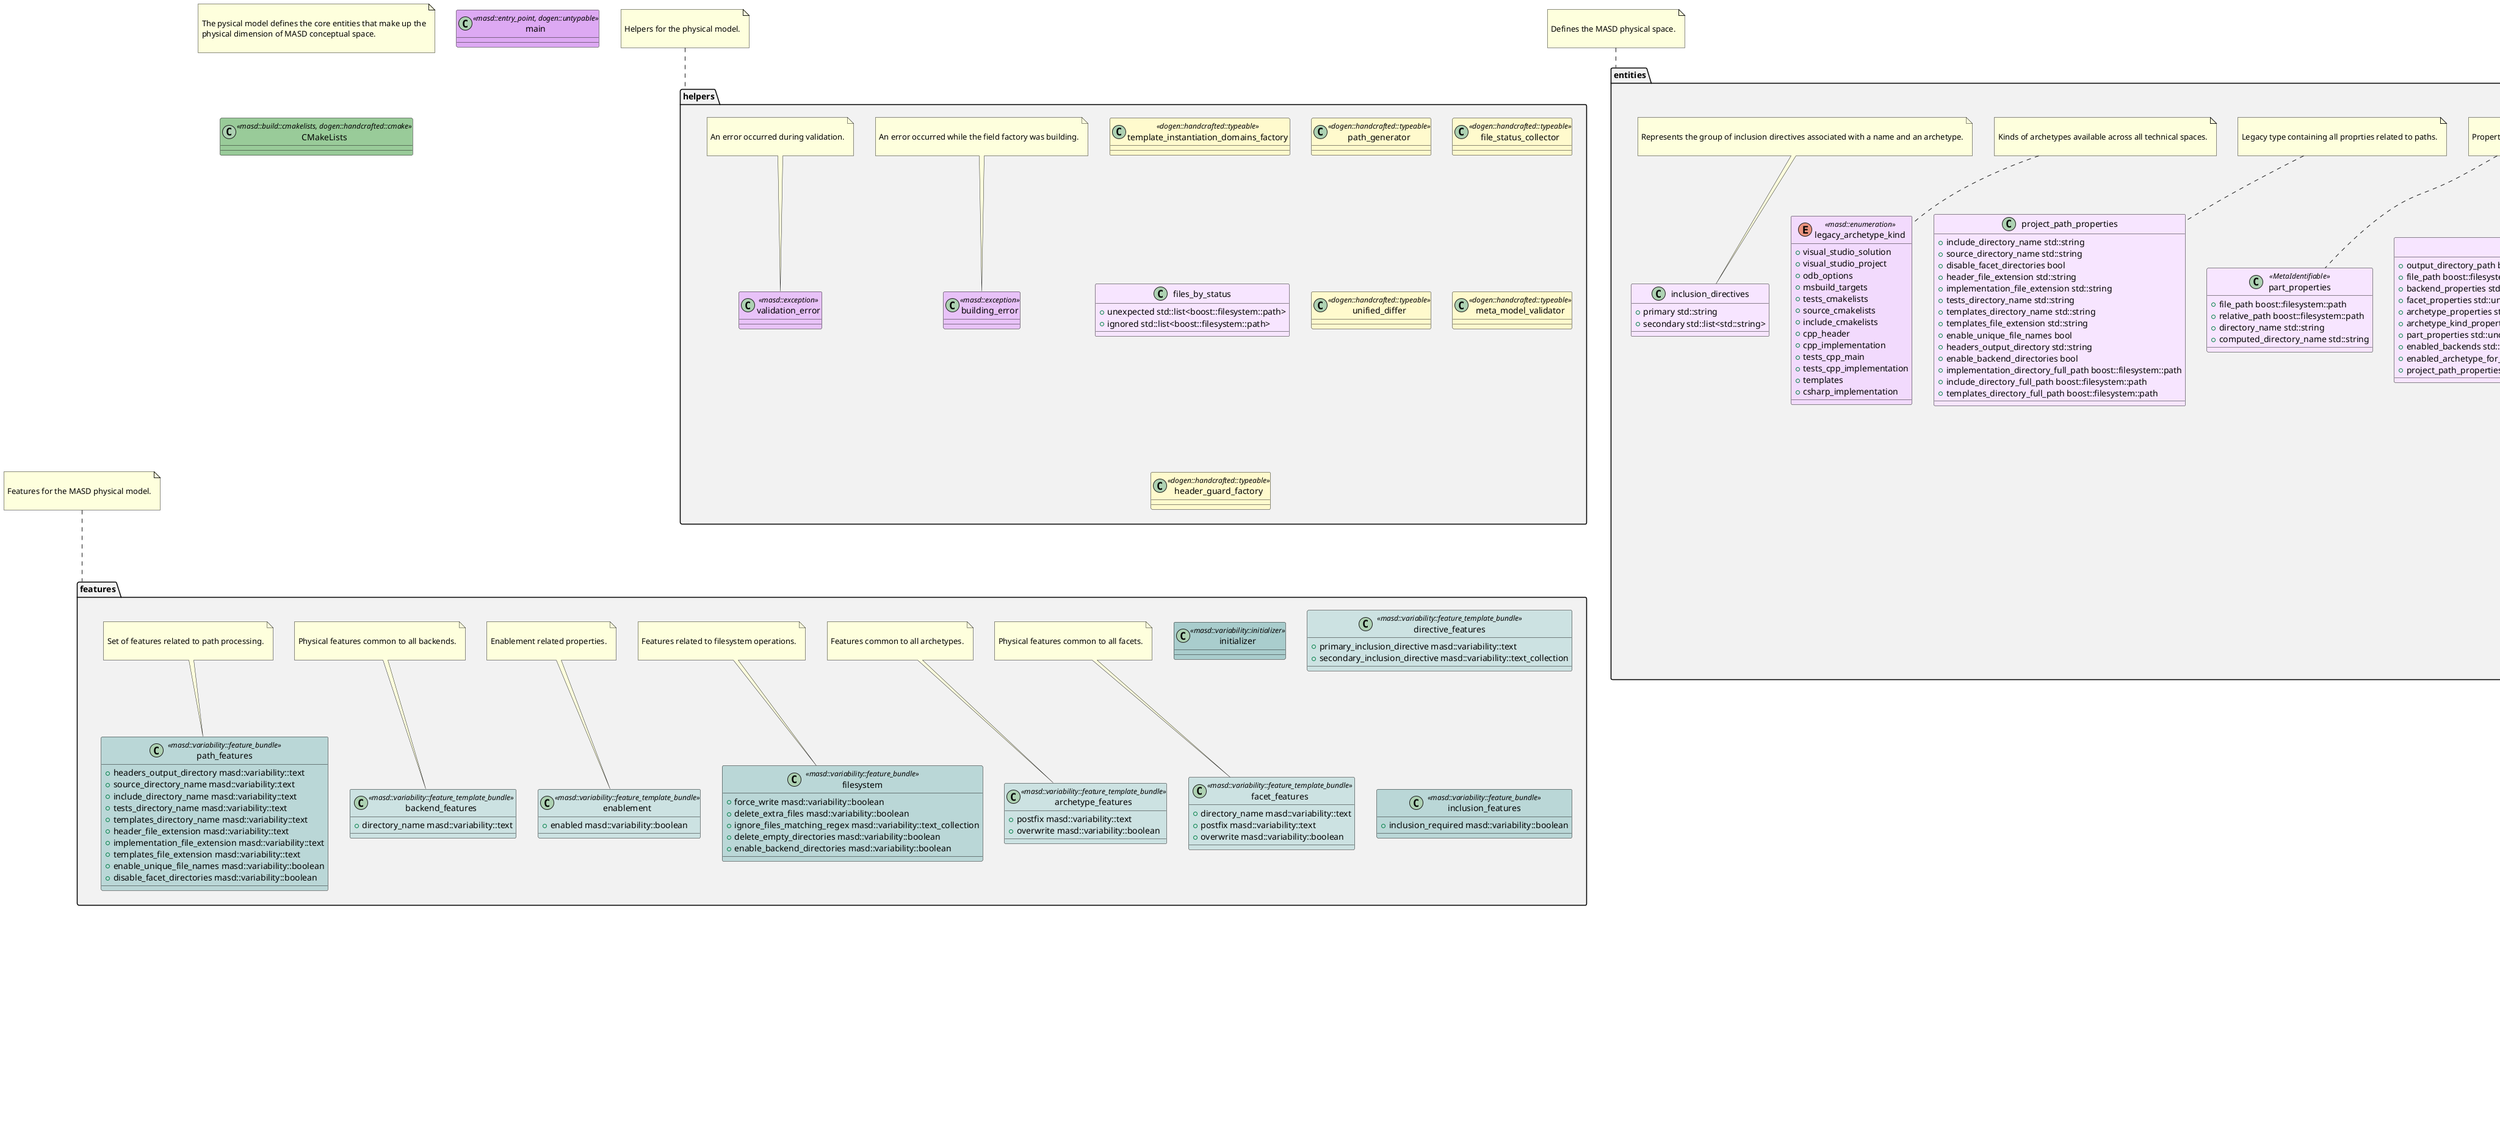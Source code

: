 @startuml
set namespaceSeparator ::
note as N1

The pysical model defines the core entities that make up the
physical dimension of MASD conceptual space.

end note

class main <<masd::entry_point, dogen::untypable>> #DDA9F3 {
}

class CMakeLists <<masd::build::cmakelists, dogen::handcrafted::cmake>> #99CB99 {
}

namespace helpers #F2F2F2 {
        class template_instantiation_domains_factory <<dogen::handcrafted::typeable>> #FFFACD {
        }

        class building_error <<masd::exception>> #E8C2F8 {
        }

note top of  building_error

An error occurred while the field factory was building.

end note

        class path_generator <<dogen::handcrafted::typeable>> #FFFACD {
        }

        class file_status_collector <<dogen::handcrafted::typeable>> #FFFACD {
        }

        class files_by_status #F7E5FF {
                +{field} unexpected std::list<boost::filesystem::path>
                +{field} ignored std::list<boost::filesystem::path>
        }

        class unified_differ <<dogen::handcrafted::typeable>> #FFFACD {
        }

        class meta_model_validator <<dogen::handcrafted::typeable>> #FFFACD {
        }

        class validation_error <<masd::exception>> #E8C2F8 {
        }

note top of  validation_error

An error occurred during validation.

end note

        class header_guard_factory <<dogen::handcrafted::typeable>> #FFFACD {
        }

}

note top of  helpers

Helpers for the physical model.

end note

namespace entities #F2F2F2 {
        class meta_model <<ContainingMetaElement>> #F7E5FF {
                +{field} template_instantiation_domains std::unordered_map<std::string, std::vector<std::string>>
                +{field} backends std::list<backend>
                +{field} indexed_names identification::entities::physical_meta_name_indices
        }

note top of  meta_model

Describes the geometry of physical space.

Provides details of the backends available in the current instance of Dogen.

end note

        class backend <<ContainingMetaElement, HasTechnicalSpace>> #F7E5FF {
                +{field} parts std::unordered_map<identification::entities::physical_meta_id, part>
                +{field} facets std::unordered_map<identification::entities::physical_meta_id, facet>
                +{field} archetypes std::unordered_map<identification::entities::physical_meta_id, archetype>
                +{field} archetype_kinds std::unordered_map<std::string, archetype_kind>
        }

note top of  backend

Represents a meta-region in physical space with archetypes for a primary technical
space, and associated secondary technical spaces.

end note

        class part <<ContainingMetaElement>> #F7E5FF {
                +{field} path_configuration path_configuration
                +{field} facets std::unordered_map<identification::entities::physical_meta_id, facet>
                +{field} archetypes std::unordered_map<identification::entities::physical_meta_id, archetype>
                +{field} requires_relative_path bool
        }

note top of  part

Represents a meta-region in physical space with archetypes for a given part of a
component in a backend.

end note

        class path_configuration #F7E5FF {
                +{field} external_modules path_contribution_type
                +{field} model_modules path_contribution_type
                +{field} facet path_contribution_type
                +{field} internal_modules path_contribution_type
        }

note top of  path_configuration

Describes how paths are handled within a part.

end note

        enum path_contribution_type <<masd::enumeration>> #F2DAFD {
                +{field} none
                +{field} as_directories
                +{field} as_path_components
        }

note top of  path_contribution_type

Different kinds of contributions that can be made to the final path computation.

end note

        class facet <<ContainingMetaElement, Postfixable>> #F7E5FF {
                +{field} archetypes std::unordered_map<identification::entities::physical_meta_id, archetype>
                +{field} helpers std::unordered_map<identification::entities::physical_meta_id, helper>
                +{field} default_archetype_for_logical_meta_model_id std::unordered_map<std::string, archetype>
        }

note top of  facet

Represents a meta-region in physical space with archetypes for a given theme.

end note

        class archetype <<MetaElement, Postfixable, Associatable, HasTechnicalSpace>> #F7E5FF {
                +{field} archetype_kind_id std::string
                +{field} logical_meta_element_id identification::entities::logical_meta_id
                +{field} part identification::entities::physical_meta_id
                +{field} relations relations
        }

note top of  archetype

Represents a meta-artefact.

end note

        class archetype_kind <<Describable>> #F7E5FF {
                +{field} id std::string
                +{field} file_extension std::string
        }

note top of  archetype_kind

Represents a type of archetypes.

end note

        class model <<Element>> #F7E5FF {
                +{field} technical_space std::string
                +{field} managed_directories std::list<boost::filesystem::path>
                +{field} outputting_properties outputting_properties
                +{field} orphan_artefacts std::list<boost::shared_ptr<physical::entities::artefact>>
                +{field} meta_model_properties meta_model_properties
                +{field} has_generatable_artefacts bool
                +{field} regions_by_logical_id std::unordered_map<identification::entities::logical_id, region>
        }

note top of  model

Collection of entities representing objects in physical space.

end note

        class Describable <<masd::object_template>> #E3B6F6 {
                +{field} description std::string
        }

        class MetaNameable <<masd::object_template>> #E3B6F6 {
                +{field} meta_name identification::entities::physical_meta_name
        }

note top of  MetaNameable

Ability to have a meta-name.

end note

        class Labelable <<masd::object_template>> #E3B6F6 {
                +{field} labels std::list<identification::entities::label>
        }

note top of  Labelable

The ability to attach labels to an element.

end note

        class MetaElement <<masd::object_template>> #E3B6F6 {
        }

entities::Describable <|-- entities::MetaElement
entities::MetaNameable <|-- entities::MetaElement
entities::Labelable <|-- entities::MetaElement
        class ContainingMetaElement <<masd::object_template>> #E3B6F6 {
                +{field} directory_name std::string
        }

entities::MetaElement <|-- entities::ContainingMetaElement
note top of  ContainingMetaElement

The meta-element can contain other meta-elements.

end note

        class Postfixable <<masd::object_template>> #E3B6F6 {
                +{field} postfix std::string
        }

        class artefact <<Element, HasTechnicalSpace>> #F7E5FF {
                +{field} file_path boost::filesystem::path
                +{field} content std::string
                +{field} path_properties path_properties
                +{field} dependencies std::vector<boost::filesystem::path>
                +{field} unified_diff std::string
                +{field} operation operation
                +{field} enablement_properties enablement_properties
                +{field} formatting_input std::string
                +{field} relations relation_properties
        }

note top of  artefact

Represents an entity in physical space.

end note

        class Configurable <<masd::object_template>> #E3B6F6 {
                +{field} configuration boost::shared_ptr<variability::entities::configuration>
        }

note top of  Configurable

Ability to have meta-data associated.

end note

        class Provenance <<masd::object_template>> #E3B6F6 {
                +{field} provenance identification::entities::logical_provenance
        }

note top of  Provenance

Properties related to the origin of the modeling element.

end note

        class Nameable <<masd::object_template>> #E3B6F6 {
                +{field} name identification::entities::physical_name
        }

note top of  Nameable

Ability to have a name.

end note

        class LogicalPhysicalSpaceIdentity <<masd::object_template>> #E3B6F6 {
                +{field} id identification::entities::logical_meta_physical_id
        }

        class Element <<masd::object_template>> #E3B6F6 {
        }

entities::MetaNameable <|-- entities::Element
entities::Configurable <|-- entities::Element
entities::Provenance <|-- entities::Element
entities::Nameable <|-- entities::Element
entities::LogicalPhysicalSpaceIdentity <|-- entities::Element
        class outputting_properties #F7E5FF {
                +{field} force_write bool
                +{field} delete_extra_files bool
                +{field} ignore_files_matching_regex std::vector<std::string>
                +{field} delete_empty_directories bool
        }

note top of  outputting_properties

Properties related to outputting.

end note

        class operation #F7E5FF {
                +{field} type operation_type
                +{field} reason operation_reason
        }

note top of  operation

Operation to apply to an artefact.

end note

        enum operation_type <<masd::enumeration>> #F2DAFD {
                +{field} create_only
                +{field} write
                +{field} ignore
                +{field} remove
        }

note top of  operation_type

Operation to perform to a given artefact.

end note

        enum operation_reason <<masd::enumeration>> #F2DAFD {
                +{field} newly_generated
                +{field} changed_generated
                +{field} unchanged_generated
                +{field} already_exists
                +{field} ignore_generated
                +{field} force_write
                +{field} unexpected
                +{field} ignore_unexpected
                +{field} ignore_regex
        }

note top of  operation_reason

Reasons for performing an operation.

end note

        class Associatable <<masd::object_template>> #E3B6F6 {
                +{field} depends std::list<std::string>
                +{field} generates std::list<std::string>
                +{field} generated_by std::string
        }

note top of  Associatable

The meta-element is associated with other meta-elements

end note

        class model_set <<Nameable>> #F7E5FF {
                +{field} models std::list<model>
        }

note top of  model_set

Represents a set of related physical models.

end note

        enum relation_status <<masd::enumeration, dogen::convertible>> #F2DAFD {
                +{field} not_relatable
                +{field} relatable
                +{field} facet_default
        }

note top of  relation_status

Status of a given archetype with regards to being related to other archetypes.

end note

        class constant_relation <<Urnable, Labelable>> #F7E5FF {
                +{field} logical_model_element_id std::string
        }

note top of  constant_relation

Represents a relation between archetypes, fixed to a logical model element.

end note

        class variable_relation <<Urnable>> #F7E5FF {
                +{field} type variable_relation_type
        }

        class Urnable <<masd::object_template>> #E3B6F6 {
                +{field} original_urn std::string
                +{field} resolved_urn std::string
        }

        enum variable_relation_type <<masd::enumeration>> #F2DAFD {
                +{field} self
                +{field} parent
                +{field} child
                +{field} transparent
                +{field} opaque
                +{field} associative_key
                +{field} visitation
        }

note top of  variable_relation_type

Lists all of the valid variable relation types.

end note

        class relations #F7E5FF {
                +{field} status relation_status
                +{field} constant std::list<constant_relation>
                +{field} variable std::list<variable_relation>
                +{field} hard_coded std::list<hard_coded_relation>
        }

note top of  relations

Models relationships between archetypes.

end note

        class hard_coded_relation #F7E5FF {
                +{field} value std::string
        }

note top of  hard_coded_relation

Relations against hard-coded values.

end note

        class region <<Configurable, Provenance>> #F7E5FF {
                +{field} artefacts_by_archetype std::unordered_map<identification::entities::physical_meta_id, boost::shared_ptr<physical::entities::artefact>>
                +{field} archetype_for_role std::unordered_map<std::string, identification::entities::physical_meta_id>
                +{field} is_generatable bool
        }

note top of  region

Represents a region of logical-physical space fixed at one logical point.

end note

        class enablement_properties #F7E5FF {
                +{field} enabled bool
                +{field} overwrite bool
                +{field} facet_enabled boost::optional<bool>
                +{field} archetype_enabled boost::optional<bool>
                +{field} facet_overwrite boost::optional<bool>
                +{field} archetype_overwrite boost::optional<bool>
        }

note top of  enablement_properties

Stores the properties related to the enablement.

end note

        class backend_properties <<MetaIdentifiable>> #F7E5FF {
                +{field} enabled bool
                +{field} file_path boost::filesystem::path
                +{field} technical_space_version std::string
                +{field} enable_backend_directories bool
                +{field} directory_name std::string
                +{field} computed_directory_name std::string
        }

note top of  backend_properties

Properties related to the backend.

end note

        class archetype_kind_properties <<MetaNameable>> #F7E5FF {
                +{field} file_extension std::string
        }

        class facet_properties <<MetaIdentifiable>> #F7E5FF {
                +{field} enabled bool
                +{field} overwrite bool
                +{field} directory_name std::string
                +{field} computed_directory_name std::string
                +{field} postfix std::string
                +{field} computed_postfix std::string
        }

note top of  facet_properties

Properties related to the facet.

end note

        class archetype_properties <<MetaIdentifiable>> #F7E5FF {
                +{field} enabled bool
                +{field} overwrite boost::optional<bool>
                +{field} postfix std::string
                +{field} computed_postfix std::string
                +{field} backend_properties backend_properties
                +{field} facet_properties facet_properties
                +{field} part_properties part_properties
        }

note top of  archetype_properties

Properties related to the archetype.

end note

        class meta_model_properties #F7E5FF {
                +{field} output_directory_path boost::filesystem::path
                +{field} file_path boost::filesystem::path
                +{field} backend_properties std::unordered_map<identification::entities::physical_meta_id, backend_properties>
                +{field} facet_properties std::unordered_map<identification::entities::physical_meta_id, facet_properties>
                +{field} archetype_properties std::unordered_map<identification::entities::physical_meta_id, archetype_properties>
                +{field} archetype_kind_properties std::unordered_map<identification::entities::physical_meta_id, archetype_kind_properties>
                +{field} part_properties std::unordered_map<identification::entities::physical_meta_id, part_properties>
                +{field} enabled_backends std::unordered_set<identification::entities::physical_meta_id>
                +{field} enabled_archetype_for_element std::unordered_set<identification::entities::logical_meta_physical_id>
                +{field} project_path_properties project_path_properties
        }

note top of  meta_model_properties

Meta-model configuration supplied by this model.

The meta-model properties represent a set of variability overrides supplied on top
of the existing physical meta-model. In addition, the properties also contain 
computed values on the back of physical transforms.

end note

        class part_properties <<MetaIdentifiable>> #F7E5FF {
                +{field} file_path boost::filesystem::path
                +{field} relative_path boost::filesystem::path
                +{field} directory_name std::string
                +{field} computed_directory_name std::string
        }

note top of  part_properties

Properties related to the part.

end note

        class path_properties #F7E5FF {
                +{field} file_path boost::filesystem::path
                +{field} header_guard std::string
                +{field} inclusion_path boost::filesystem::path
                +{field} inclusion_directives inclusion_directives
                +{field} inclusion_dependencies std::list<std::string>
                +{field} using_dependencies std::list<std::string>
                +{field} relative_path boost::filesystem::path
        }

        class project_path_properties #F7E5FF {
                +{field} include_directory_name std::string
                +{field} source_directory_name std::string
                +{field} disable_facet_directories bool
                +{field} header_file_extension std::string
                +{field} implementation_file_extension std::string
                +{field} tests_directory_name std::string
                +{field} templates_directory_name std::string
                +{field} templates_file_extension std::string
                +{field} enable_unique_file_names bool
                +{field} headers_output_directory std::string
                +{field} enable_backend_directories bool
                +{field} implementation_directory_full_path boost::filesystem::path
                +{field} include_directory_full_path boost::filesystem::path
                +{field} templates_directory_full_path boost::filesystem::path
        }

note top of  project_path_properties

Legacy type containing all proprties related to paths.

end note

        class MetaIdentifiable <<masd::object_template>> #E3B6F6 {
                +{field} meta_id identification::entities::physical_meta_id
        }

        enum legacy_archetype_kind <<masd::enumeration>> #F2DAFD {
                +{field} visual_studio_solution
                +{field} visual_studio_project
                +{field} odb_options
                +{field} msbuild_targets
                +{field} tests_cmakelists
                +{field} source_cmakelists
                +{field} include_cmakelists
                +{field} cpp_header
                +{field} cpp_implementation
                +{field} tests_cpp_main
                +{field} tests_cpp_implementation
                +{field} templates
                +{field} csharp_implementation
        }

note top of  legacy_archetype_kind

Kinds of archetypes available across all technical spaces.

end note

        class relation_properties #F7E5FF {
                +{field} status relation_status
                +{field} relations std::list<std::string>
        }

        class inclusion_directives #F7E5FF {
                +{field} primary std::string
                +{field} secondary std::list<std::string>
        }

note top of  inclusion_directives

Represents the group of inclusion directives associated with a name and an archetype.

end note

        class HasTechnicalSpace <<masd::object_template>> #E3B6F6 {
                +{field} technical_space identification::entities::technical_space
        }

        class helper <<MetaElement, Associatable, HasTechnicalSpace>> #F7E5FF {
                +{field} relations relations
                +{field} part identification::entities::physical_meta_id
                +{field} family std::string
                +{field} owning_formatters std::list<identification::entities::physical_meta_id>
                +{field} owning_facets std::list<identification::entities::physical_meta_id>
        }

}

note top of  entities

Defines the MASD physical space.

end note

namespace features #F2F2F2 {
        class facet_features <<masd::variability::feature_template_bundle>> #CCE2E2 {
                +{field} directory_name masd::variability::text
                +{field} postfix masd::variability::text
                +{field} overwrite masd::variability::boolean
        }

note top of  facet_features

Physical features common to all facets.

end note

        class archetype_features <<masd::variability::feature_template_bundle>> #CCE2E2 {
                +{field} postfix masd::variability::text
                +{field} overwrite masd::variability::boolean
        }

note top of  archetype_features

Features common to all archetypes.

end note

        class initializer <<masd::variability::initializer>> #A9CDCD {
        }

        class filesystem <<masd::variability::feature_bundle>> #BAD7D7 {
                +{field} force_write masd::variability::boolean
                +{field} delete_extra_files masd::variability::boolean
                +{field} ignore_files_matching_regex masd::variability::text_collection
                +{field} delete_empty_directories masd::variability::boolean
                +{field} enable_backend_directories masd::variability::boolean
        }

note top of  filesystem

Features related to filesystem operations.

end note

        class enablement <<masd::variability::feature_template_bundle>> #CCE2E2 {
                +{field} enabled masd::variability::boolean
        }

note top of  enablement

Enablement related properties.

end note

        class backend_features <<masd::variability::feature_template_bundle>> #CCE2E2 {
                +{field} directory_name masd::variability::text
        }

note top of  backend_features

Physical features common to all backends.

end note

        class path_features <<masd::variability::feature_bundle>> #BAD7D7 {
                +{field} headers_output_directory masd::variability::text
                +{field} source_directory_name masd::variability::text
                +{field} include_directory_name masd::variability::text
                +{field} tests_directory_name masd::variability::text
                +{field} templates_directory_name masd::variability::text
                +{field} header_file_extension masd::variability::text
                +{field} implementation_file_extension masd::variability::text
                +{field} templates_file_extension masd::variability::text
                +{field} enable_unique_file_names masd::variability::boolean
                +{field} disable_facet_directories masd::variability::boolean
        }

note top of  path_features

Set of features related to path processing.

end note

        class directive_features <<masd::variability::feature_template_bundle>> #CCE2E2 {
                +{field} primary_inclusion_directive masd::variability::text
                +{field} secondary_inclusion_directive masd::variability::text_collection
        }

        class inclusion_features <<masd::variability::feature_bundle>> #BAD7D7 {
                +{field} inclusion_required masd::variability::boolean
        }

}

note top of  features

Features for the MASD physical model.

end note

namespace transforms #F2F2F2 {
        class context <<dogen::typeable, dogen::pretty_printable>> #F7E5FF {
                +{field} diffing_configuration boost::optional<diffing_configuration>
                +{field} reporting_configuration boost::optional<reporting_configuration>
                +{field} dry_run_mode_enabled bool
                +{field} feature_model boost::shared_ptr<variability::entities::feature_model>
                +{field} meta_model boost::shared_ptr<entities::meta_model>
                +{field} tracer boost::shared_ptr<tracing::tracer>
                +{field} output_directory_path boost::filesystem::path
        }

        class transform_exception <<masd::exception>> #E8C2F8 {
        }

        class file_generation_chain <<dogen::handcrafted::typeable>> #FFFACD {
        }

        class write_artefacts_transform <<dogen::handcrafted::typeable>> #FFFACD {
        }

        class update_outputting_properties_transform <<dogen::handcrafted::typeable>> #FFFACD {
        }

        class remove_files_transform <<dogen::handcrafted::typeable>> #FFFACD {
        }

        class generate_report_transform <<dogen::handcrafted::typeable>> #FFFACD {
        }

        class model_post_processing_chain <<dogen::handcrafted::typeable>> #FFFACD {
        }

        class generate_diffs_transform <<dogen::handcrafted::typeable>> #FFFACD {
        }

        class gather_external_artefacts_transform <<dogen::handcrafted::typeable>> #FFFACD {
        }

        class generate_patch_transform <<dogen::handcrafted::typeable>> #FFFACD {
        }

        class mock_content_filler_transform <<dogen::handcrafted::typeable>> #FFFACD {
        }

        class operation_transform <<dogen::handcrafted::typeable>> #FFFACD {
        }

        class merge_transform <<dogen::handcrafted::typeable>> #FFFACD {
        }

        class meta_model_production_chain <<dogen::handcrafted::typeable>> #FFFACD {
        }

        class compute_name_indices_transform <<dogen::handcrafted::typeable>> #FFFACD {
        }

        class minimal_context <<dogen::typeable, dogen::pretty_printable>> #F7E5FF {
                +{field} tracer boost::shared_ptr<tracing::tracer>
        }

note top of  minimal_context

Smallest possible context required for bootstrapping purposes.

end note

        class meta_model_assembly_transform <<dogen::handcrafted::typeable>> #FFFACD {
        }

        class compute_template_instantiation_domains <<dogen::handcrafted::typeable>> #FFFACD {
        }

        class model_population_chain <<dogen::handcrafted::typeable>> #FFFACD {
        }

        class meta_model_properties_transform <<dogen::handcrafted::typeable>> #FFFACD {
        }

        class enablement_transform <<dogen::handcrafted::typeable>> #FFFACD {
        }

        class generability_transform <<dogen::handcrafted::typeable>> #FFFACD {
        }

        class paths_transform <<dogen::handcrafted::typeable>> #FFFACD {
        }

        class remove_regions_transform <<dogen::handcrafted::typeable>> #FFFACD {
        }

        class legacy_paths_transform <<dogen::handcrafted::typeable>> #FFFACD {
        }

        class relations_transform <<dogen::handcrafted::typeable>> #FFFACD {
        }

}

note top of  transforms

Contains all of the transforms needed to produce
models and meta-models for the physical model.

end note

class registrar <<masd::serialization::type_registrar>> #00FF00 {
}

note top of  registrar


end note

@enduml
